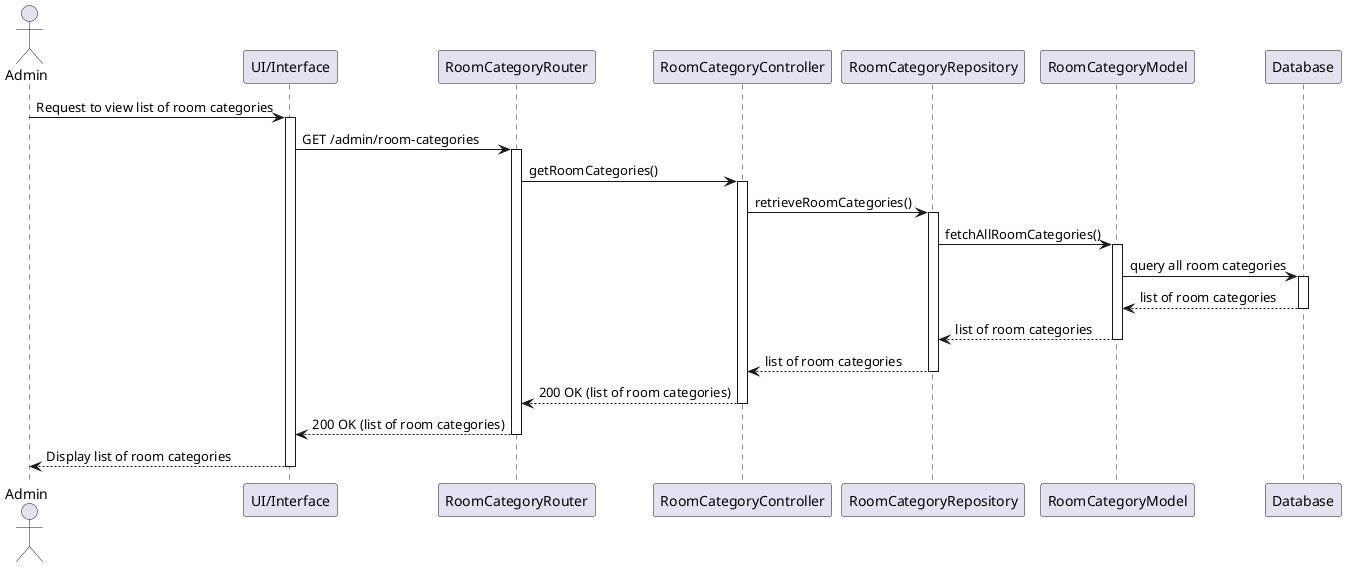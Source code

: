 @startuml
actor Admin
participant "UI/Interface" as UI
participant "RoomCategoryRouter" as Router
participant "RoomCategoryController" as Controller
participant "RoomCategoryRepository" as Repository
participant "RoomCategoryModel" as RoomCategoryModel
participant "Database" as DB

Admin -> UI: Request to view list of room categories
activate UI
UI -> Router: GET /admin/room-categories
activate Router
Router -> Controller: getRoomCategories()
activate Controller
Controller -> Repository: retrieveRoomCategories()
activate Repository

Repository -> RoomCategoryModel: fetchAllRoomCategories()
activate RoomCategoryModel
RoomCategoryModel -> DB: query all room categories
activate DB
DB --> RoomCategoryModel: list of room categories
deactivate DB
RoomCategoryModel --> Repository: list of room categories
deactivate RoomCategoryModel
Repository --> Controller: list of room categories
deactivate Repository

Controller --> Router: 200 OK (list of room categories)
deactivate Controller
Router --> UI: 200 OK (list of room categories)
deactivate Router
UI --> Admin: Display list of room categories
deactivate UI
@enduml
